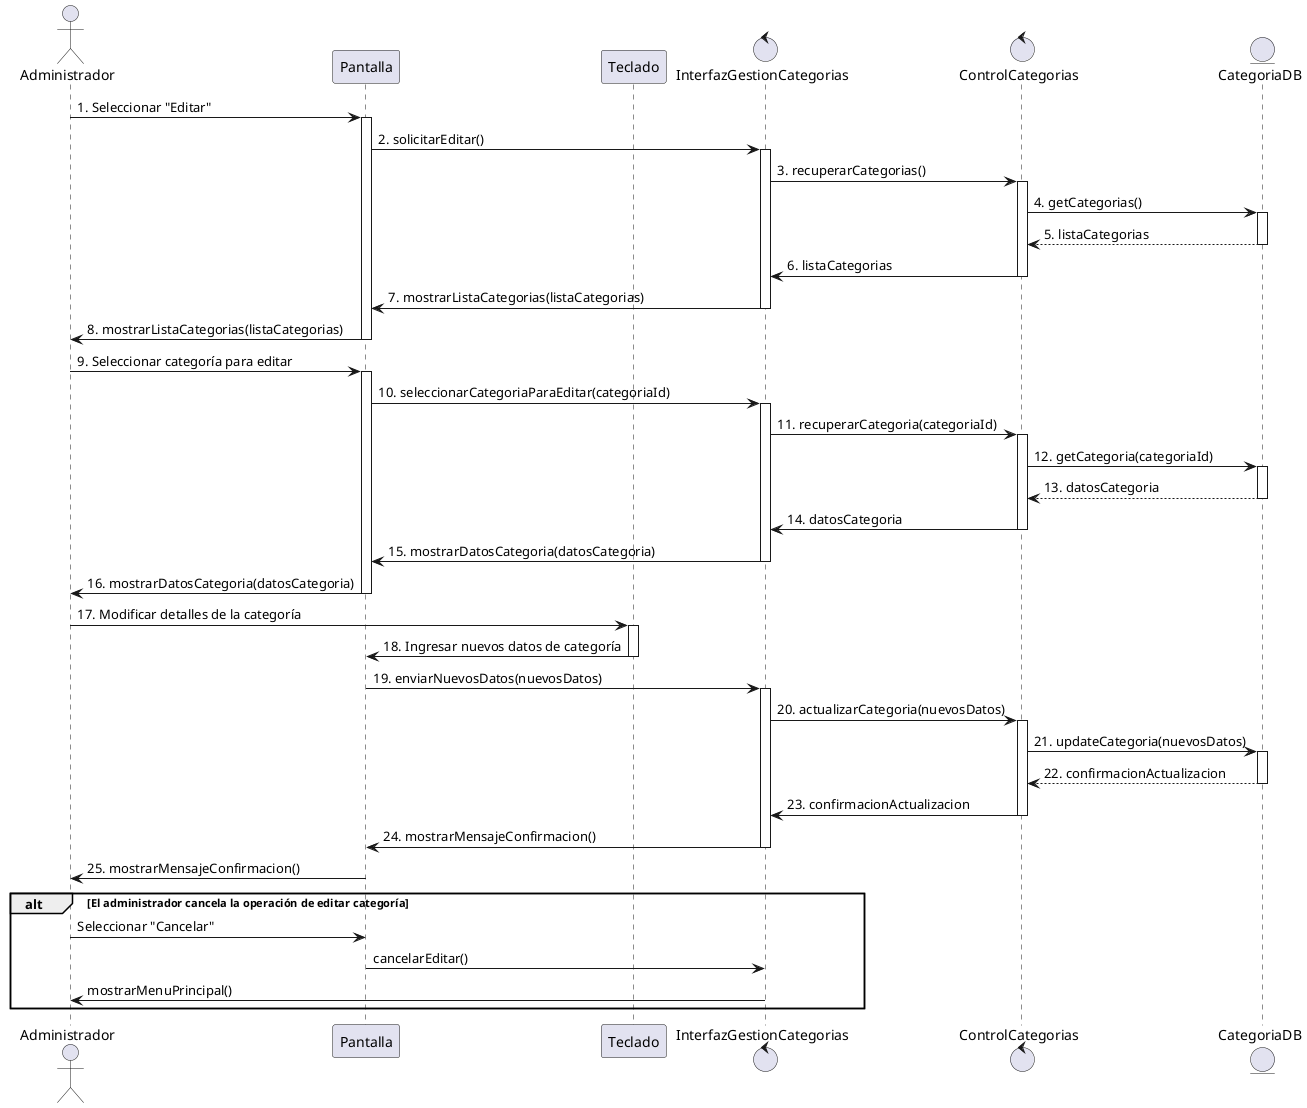 @startuml "Editar Categoría"

actor Administrador
participant Pantalla
participant Teclado
control InterfazGestionCategorias
control ControlCategorias
entity CategoriaDB

Administrador -> Pantalla : 1. Seleccionar "Editar"
activate Pantalla

Pantalla -> InterfazGestionCategorias : 2. solicitarEditar()
activate InterfazGestionCategorias

InterfazGestionCategorias -> ControlCategorias : 3. recuperarCategorias()
activate ControlCategorias

ControlCategorias -> CategoriaDB : 4. getCategorias()
activate CategoriaDB

CategoriaDB --> ControlCategorias : 5. listaCategorias
deactivate CategoriaDB

ControlCategorias -> InterfazGestionCategorias : 6. listaCategorias
deactivate ControlCategorias

InterfazGestionCategorias -> Pantalla : 7. mostrarListaCategorias(listaCategorias)
deactivate InterfazGestionCategorias

Pantalla -> Administrador : 8. mostrarListaCategorias(listaCategorias)
deactivate Pantalla

Administrador -> Pantalla : 9. Seleccionar categoría para editar
activate Pantalla

Pantalla -> InterfazGestionCategorias : 10. seleccionarCategoriaParaEditar(categoriaId)
activate InterfazGestionCategorias

InterfazGestionCategorias -> ControlCategorias : 11. recuperarCategoria(categoriaId)
activate ControlCategorias

ControlCategorias -> CategoriaDB : 12. getCategoria(categoriaId)
activate CategoriaDB

CategoriaDB --> ControlCategorias : 13. datosCategoria
deactivate CategoriaDB

ControlCategorias -> InterfazGestionCategorias : 14. datosCategoria
deactivate ControlCategorias

InterfazGestionCategorias -> Pantalla : 15. mostrarDatosCategoria(datosCategoria)
deactivate InterfazGestionCategorias

Pantalla -> Administrador : 16. mostrarDatosCategoria(datosCategoria)
deactivate Pantalla

Administrador -> Teclado : 17. Modificar detalles de la categoría
activate Teclado

Teclado -> Pantalla : 18. Ingresar nuevos datos de categoría
deactivate Teclado

Pantalla -> InterfazGestionCategorias : 19. enviarNuevosDatos(nuevosDatos)
activate InterfazGestionCategorias

InterfazGestionCategorias -> ControlCategorias : 20. actualizarCategoria(nuevosDatos)
activate ControlCategorias

ControlCategorias -> CategoriaDB : 21. updateCategoria(nuevosDatos)
activate CategoriaDB

CategoriaDB --> ControlCategorias : 22. confirmacionActualizacion
deactivate CategoriaDB

ControlCategorias -> InterfazGestionCategorias : 23. confirmacionActualizacion
deactivate ControlCategorias

InterfazGestionCategorias -> Pantalla : 24. mostrarMensajeConfirmacion()
deactivate InterfazGestionCategorias

Pantalla -> Administrador : 25. mostrarMensajeConfirmacion()
deactivate Pantalla

alt El administrador cancela la operación de editar categoría
    Administrador -> Pantalla : Seleccionar "Cancelar"
    Pantalla -> InterfazGestionCategorias : cancelarEditar()
    InterfazGestionCategorias -> Administrador : mostrarMenuPrincipal()
end

@enduml
